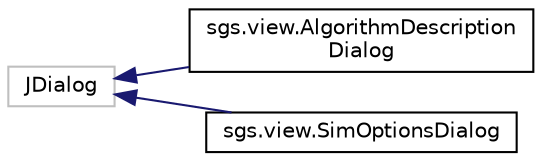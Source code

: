 digraph "Graphical Class Hierarchy"
{
  edge [fontname="Helvetica",fontsize="10",labelfontname="Helvetica",labelfontsize="10"];
  node [fontname="Helvetica",fontsize="10",shape=record];
  rankdir="LR";
  Node1 [label="JDialog",height=0.2,width=0.4,color="grey75", fillcolor="white", style="filled"];
  Node1 -> Node2 [dir="back",color="midnightblue",fontsize="10",style="solid",fontname="Helvetica"];
  Node2 [label="sgs.view.AlgorithmDescription\lDialog",height=0.2,width=0.4,color="black", fillcolor="white", style="filled",URL="$classsgs_1_1view_1_1_algorithm_description_dialog.html"];
  Node1 -> Node3 [dir="back",color="midnightblue",fontsize="10",style="solid",fontname="Helvetica"];
  Node3 [label="sgs.view.SimOptionsDialog",height=0.2,width=0.4,color="black", fillcolor="white", style="filled",URL="$classsgs_1_1view_1_1_sim_options_dialog.html"];
}
